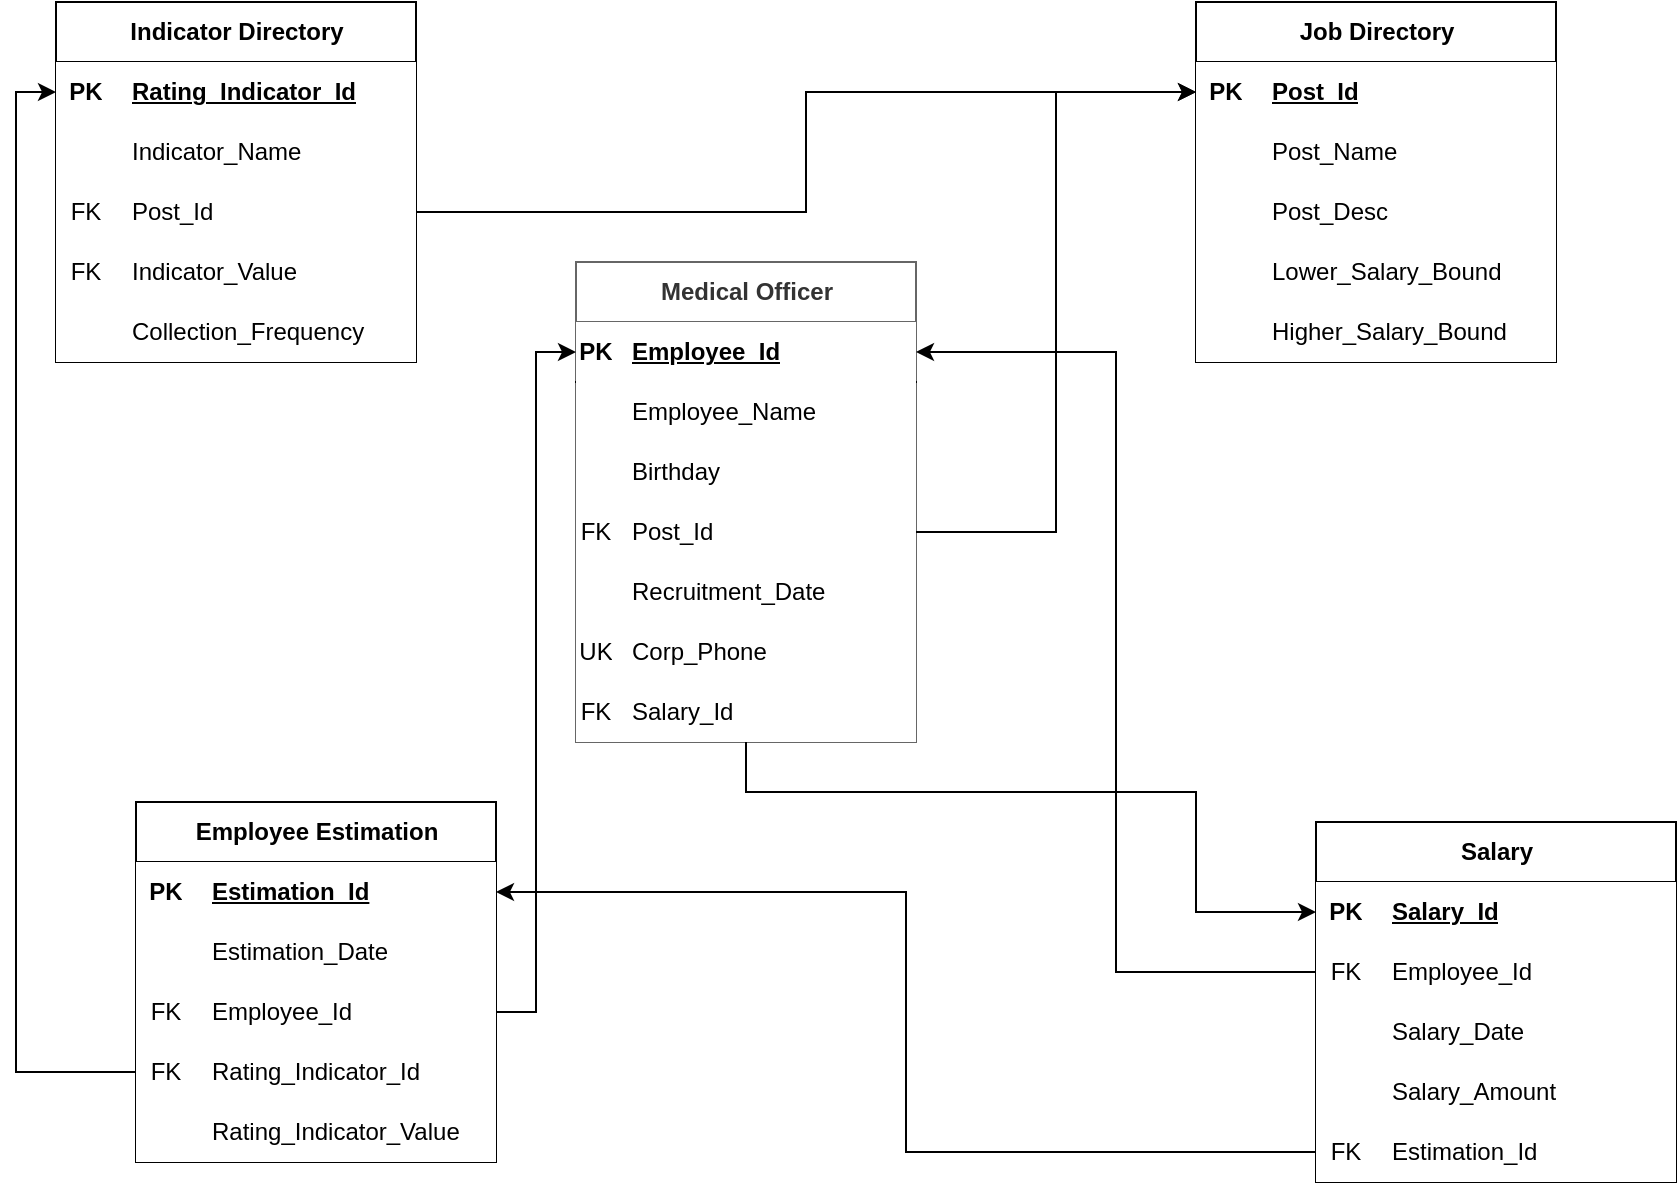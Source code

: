 <mxfile version="22.0.8" type="github">
  <diagram name="Страница — 1" id="zKT96YWZ9PQ_qWa-ZhKY">
    <mxGraphModel dx="995" dy="609" grid="1" gridSize="10" guides="1" tooltips="1" connect="1" arrows="1" fold="1" page="1" pageScale="1" pageWidth="827" pageHeight="1169" math="0" shadow="0">
      <root>
        <mxCell id="0" />
        <mxCell id="1" parent="0" />
        <mxCell id="txozZoUYV2aXUl3buHgu-1" value="Medical Officer" style="shape=table;startSize=30;container=1;collapsible=1;childLayout=tableLayout;fixedRows=1;rowLines=0;fontStyle=1;align=center;resizeLast=1;html=1;fillColor=#ffffff;strokeColor=#666666;fontColor=#333333;" vertex="1" parent="1">
          <mxGeometry x="480" y="200" width="170" height="240" as="geometry" />
        </mxCell>
        <mxCell id="txozZoUYV2aXUl3buHgu-2" value="" style="shape=tableRow;horizontal=0;startSize=0;swimlaneHead=0;swimlaneBody=0;fillColor=none;collapsible=0;dropTarget=0;points=[[0,0.5],[1,0.5]];portConstraint=eastwest;top=0;left=0;right=0;bottom=1;" vertex="1" parent="txozZoUYV2aXUl3buHgu-1">
          <mxGeometry y="30" width="170" height="30" as="geometry" />
        </mxCell>
        <mxCell id="txozZoUYV2aXUl3buHgu-3" value="PK" style="shape=partialRectangle;connectable=0;top=0;left=0;bottom=0;right=0;fontStyle=1;overflow=hidden;whiteSpace=wrap;html=1;" vertex="1" parent="txozZoUYV2aXUl3buHgu-2">
          <mxGeometry width="20" height="30" as="geometry">
            <mxRectangle width="20" height="30" as="alternateBounds" />
          </mxGeometry>
        </mxCell>
        <mxCell id="txozZoUYV2aXUl3buHgu-4" value="Employee_Id" style="shape=partialRectangle;connectable=0;top=0;left=0;bottom=0;right=0;align=left;spacingLeft=6;fontStyle=5;overflow=hidden;whiteSpace=wrap;html=1;strokeWidth=4;perimeterSpacing=2;" vertex="1" parent="txozZoUYV2aXUl3buHgu-2">
          <mxGeometry x="20" width="150" height="30" as="geometry">
            <mxRectangle width="150" height="30" as="alternateBounds" />
          </mxGeometry>
        </mxCell>
        <mxCell id="txozZoUYV2aXUl3buHgu-5" value="" style="shape=tableRow;horizontal=0;startSize=0;swimlaneHead=0;swimlaneBody=0;fillColor=none;collapsible=0;dropTarget=0;points=[[0,0.5],[1,0.5]];portConstraint=eastwest;top=0;left=0;right=0;bottom=0;" vertex="1" parent="txozZoUYV2aXUl3buHgu-1">
          <mxGeometry y="60" width="170" height="30" as="geometry" />
        </mxCell>
        <mxCell id="txozZoUYV2aXUl3buHgu-6" value="" style="shape=partialRectangle;connectable=0;top=0;left=0;bottom=0;right=0;editable=1;overflow=hidden;whiteSpace=wrap;html=1;" vertex="1" parent="txozZoUYV2aXUl3buHgu-5">
          <mxGeometry width="20" height="30" as="geometry">
            <mxRectangle width="20" height="30" as="alternateBounds" />
          </mxGeometry>
        </mxCell>
        <mxCell id="txozZoUYV2aXUl3buHgu-7" value="Employee_Name" style="shape=partialRectangle;connectable=0;top=0;left=0;bottom=0;right=0;align=left;spacingLeft=6;overflow=hidden;whiteSpace=wrap;html=1;" vertex="1" parent="txozZoUYV2aXUl3buHgu-5">
          <mxGeometry x="20" width="150" height="30" as="geometry">
            <mxRectangle width="150" height="30" as="alternateBounds" />
          </mxGeometry>
        </mxCell>
        <mxCell id="txozZoUYV2aXUl3buHgu-8" value="" style="shape=tableRow;horizontal=0;startSize=0;swimlaneHead=0;swimlaneBody=0;fillColor=none;collapsible=0;dropTarget=0;points=[[0,0.5],[1,0.5]];portConstraint=eastwest;top=0;left=0;right=0;bottom=0;" vertex="1" parent="txozZoUYV2aXUl3buHgu-1">
          <mxGeometry y="90" width="170" height="30" as="geometry" />
        </mxCell>
        <mxCell id="txozZoUYV2aXUl3buHgu-9" value="" style="shape=partialRectangle;connectable=0;top=0;left=0;bottom=0;right=0;editable=1;overflow=hidden;whiteSpace=wrap;html=1;" vertex="1" parent="txozZoUYV2aXUl3buHgu-8">
          <mxGeometry width="20" height="30" as="geometry">
            <mxRectangle width="20" height="30" as="alternateBounds" />
          </mxGeometry>
        </mxCell>
        <mxCell id="txozZoUYV2aXUl3buHgu-10" value="Birthday" style="shape=partialRectangle;connectable=0;top=0;left=0;bottom=0;right=0;align=left;spacingLeft=6;overflow=hidden;whiteSpace=wrap;html=1;" vertex="1" parent="txozZoUYV2aXUl3buHgu-8">
          <mxGeometry x="20" width="150" height="30" as="geometry">
            <mxRectangle width="150" height="30" as="alternateBounds" />
          </mxGeometry>
        </mxCell>
        <mxCell id="txozZoUYV2aXUl3buHgu-11" value="" style="shape=tableRow;horizontal=0;startSize=0;swimlaneHead=0;swimlaneBody=0;fillColor=none;collapsible=0;dropTarget=0;points=[[0,0.5],[1,0.5]];portConstraint=eastwest;top=0;left=0;right=0;bottom=0;strokeColor=#000000;" vertex="1" parent="txozZoUYV2aXUl3buHgu-1">
          <mxGeometry y="120" width="170" height="30" as="geometry" />
        </mxCell>
        <mxCell id="txozZoUYV2aXUl3buHgu-12" value="FK" style="shape=partialRectangle;connectable=0;top=0;left=0;bottom=0;right=0;editable=1;overflow=hidden;whiteSpace=wrap;html=1;" vertex="1" parent="txozZoUYV2aXUl3buHgu-11">
          <mxGeometry width="20" height="30" as="geometry">
            <mxRectangle width="20" height="30" as="alternateBounds" />
          </mxGeometry>
        </mxCell>
        <mxCell id="txozZoUYV2aXUl3buHgu-13" value="Post_Id" style="shape=partialRectangle;connectable=0;top=0;left=0;bottom=0;right=0;align=left;spacingLeft=6;overflow=hidden;whiteSpace=wrap;html=1;" vertex="1" parent="txozZoUYV2aXUl3buHgu-11">
          <mxGeometry x="20" width="150" height="30" as="geometry">
            <mxRectangle width="150" height="30" as="alternateBounds" />
          </mxGeometry>
        </mxCell>
        <mxCell id="txozZoUYV2aXUl3buHgu-18" style="shape=tableRow;horizontal=0;startSize=0;swimlaneHead=0;swimlaneBody=0;fillColor=none;collapsible=0;dropTarget=0;points=[[0,0.5],[1,0.5]];portConstraint=eastwest;top=0;left=0;right=0;bottom=0;strokeColor=#000000;" vertex="1" parent="txozZoUYV2aXUl3buHgu-1">
          <mxGeometry y="150" width="170" height="30" as="geometry" />
        </mxCell>
        <mxCell id="txozZoUYV2aXUl3buHgu-19" style="shape=partialRectangle;connectable=0;top=0;left=0;bottom=0;right=0;editable=1;overflow=hidden;whiteSpace=wrap;html=1;" vertex="1" parent="txozZoUYV2aXUl3buHgu-18">
          <mxGeometry width="20" height="30" as="geometry">
            <mxRectangle width="20" height="30" as="alternateBounds" />
          </mxGeometry>
        </mxCell>
        <mxCell id="txozZoUYV2aXUl3buHgu-20" value="Recruitment_Date" style="shape=partialRectangle;connectable=0;top=0;left=0;bottom=0;right=0;align=left;spacingLeft=6;overflow=hidden;whiteSpace=wrap;html=1;" vertex="1" parent="txozZoUYV2aXUl3buHgu-18">
          <mxGeometry x="20" width="150" height="30" as="geometry">
            <mxRectangle width="150" height="30" as="alternateBounds" />
          </mxGeometry>
        </mxCell>
        <mxCell id="txozZoUYV2aXUl3buHgu-21" style="shape=tableRow;horizontal=0;startSize=0;swimlaneHead=0;swimlaneBody=0;fillColor=none;collapsible=0;dropTarget=0;points=[[0,0.5],[1,0.5]];portConstraint=eastwest;top=0;left=0;right=0;bottom=0;strokeColor=#000000;" vertex="1" parent="txozZoUYV2aXUl3buHgu-1">
          <mxGeometry y="180" width="170" height="30" as="geometry" />
        </mxCell>
        <mxCell id="txozZoUYV2aXUl3buHgu-22" value="UK" style="shape=partialRectangle;connectable=0;top=0;left=0;bottom=0;right=0;editable=1;overflow=hidden;whiteSpace=wrap;html=1;" vertex="1" parent="txozZoUYV2aXUl3buHgu-21">
          <mxGeometry width="20" height="30" as="geometry">
            <mxRectangle width="20" height="30" as="alternateBounds" />
          </mxGeometry>
        </mxCell>
        <mxCell id="txozZoUYV2aXUl3buHgu-23" value="Corp_Phone" style="shape=partialRectangle;connectable=0;top=0;left=0;bottom=0;right=0;align=left;spacingLeft=6;overflow=hidden;whiteSpace=wrap;html=1;" vertex="1" parent="txozZoUYV2aXUl3buHgu-21">
          <mxGeometry x="20" width="150" height="30" as="geometry">
            <mxRectangle width="150" height="30" as="alternateBounds" />
          </mxGeometry>
        </mxCell>
        <mxCell id="txozZoUYV2aXUl3buHgu-24" style="shape=tableRow;horizontal=0;startSize=0;swimlaneHead=0;swimlaneBody=0;fillColor=none;collapsible=0;dropTarget=0;points=[[0,0.5],[1,0.5]];portConstraint=eastwest;top=0;left=0;right=0;bottom=0;strokeColor=#000000;" vertex="1" parent="txozZoUYV2aXUl3buHgu-1">
          <mxGeometry y="210" width="170" height="30" as="geometry" />
        </mxCell>
        <mxCell id="txozZoUYV2aXUl3buHgu-25" value="FK" style="shape=partialRectangle;connectable=0;top=0;left=0;bottom=0;right=0;editable=1;overflow=hidden;whiteSpace=wrap;html=1;" vertex="1" parent="txozZoUYV2aXUl3buHgu-24">
          <mxGeometry width="20" height="30" as="geometry">
            <mxRectangle width="20" height="30" as="alternateBounds" />
          </mxGeometry>
        </mxCell>
        <mxCell id="txozZoUYV2aXUl3buHgu-26" value="Salary_Id" style="shape=partialRectangle;connectable=0;top=0;left=0;bottom=0;right=0;align=left;spacingLeft=6;overflow=hidden;whiteSpace=wrap;html=1;" vertex="1" parent="txozZoUYV2aXUl3buHgu-24">
          <mxGeometry x="20" width="150" height="30" as="geometry">
            <mxRectangle width="150" height="30" as="alternateBounds" />
          </mxGeometry>
        </mxCell>
        <mxCell id="txozZoUYV2aXUl3buHgu-30" value="Job Directory" style="shape=table;startSize=30;container=1;collapsible=1;childLayout=tableLayout;fixedRows=1;rowLines=0;fontStyle=1;align=center;resizeLast=1;html=1;" vertex="1" parent="1">
          <mxGeometry x="790" y="70" width="180" height="180" as="geometry" />
        </mxCell>
        <mxCell id="txozZoUYV2aXUl3buHgu-31" value="" style="shape=tableRow;horizontal=0;startSize=0;swimlaneHead=0;swimlaneBody=0;fillColor=none;collapsible=0;dropTarget=0;points=[[0,0.5],[1,0.5]];portConstraint=eastwest;top=0;left=0;right=0;bottom=1;" vertex="1" parent="txozZoUYV2aXUl3buHgu-30">
          <mxGeometry y="30" width="180" height="30" as="geometry" />
        </mxCell>
        <mxCell id="txozZoUYV2aXUl3buHgu-32" value="PK" style="shape=partialRectangle;connectable=0;top=0;left=0;bottom=0;right=0;fontStyle=1;overflow=hidden;whiteSpace=wrap;html=1;" vertex="1" parent="txozZoUYV2aXUl3buHgu-31">
          <mxGeometry width="30" height="30" as="geometry">
            <mxRectangle width="30" height="30" as="alternateBounds" />
          </mxGeometry>
        </mxCell>
        <mxCell id="txozZoUYV2aXUl3buHgu-33" value="Post_Id" style="shape=partialRectangle;connectable=0;top=0;left=0;bottom=0;right=0;align=left;spacingLeft=6;fontStyle=5;overflow=hidden;whiteSpace=wrap;html=1;" vertex="1" parent="txozZoUYV2aXUl3buHgu-31">
          <mxGeometry x="30" width="150" height="30" as="geometry">
            <mxRectangle width="150" height="30" as="alternateBounds" />
          </mxGeometry>
        </mxCell>
        <mxCell id="txozZoUYV2aXUl3buHgu-34" value="" style="shape=tableRow;horizontal=0;startSize=0;swimlaneHead=0;swimlaneBody=0;fillColor=none;collapsible=0;dropTarget=0;points=[[0,0.5],[1,0.5]];portConstraint=eastwest;top=0;left=0;right=0;bottom=0;" vertex="1" parent="txozZoUYV2aXUl3buHgu-30">
          <mxGeometry y="60" width="180" height="30" as="geometry" />
        </mxCell>
        <mxCell id="txozZoUYV2aXUl3buHgu-35" value="" style="shape=partialRectangle;connectable=0;top=0;left=0;bottom=0;right=0;editable=1;overflow=hidden;whiteSpace=wrap;html=1;" vertex="1" parent="txozZoUYV2aXUl3buHgu-34">
          <mxGeometry width="30" height="30" as="geometry">
            <mxRectangle width="30" height="30" as="alternateBounds" />
          </mxGeometry>
        </mxCell>
        <mxCell id="txozZoUYV2aXUl3buHgu-36" value="Post_Name" style="shape=partialRectangle;connectable=0;top=0;left=0;bottom=0;right=0;align=left;spacingLeft=6;overflow=hidden;whiteSpace=wrap;html=1;" vertex="1" parent="txozZoUYV2aXUl3buHgu-34">
          <mxGeometry x="30" width="150" height="30" as="geometry">
            <mxRectangle width="150" height="30" as="alternateBounds" />
          </mxGeometry>
        </mxCell>
        <mxCell id="txozZoUYV2aXUl3buHgu-37" value="" style="shape=tableRow;horizontal=0;startSize=0;swimlaneHead=0;swimlaneBody=0;fillColor=none;collapsible=0;dropTarget=0;points=[[0,0.5],[1,0.5]];portConstraint=eastwest;top=0;left=0;right=0;bottom=0;" vertex="1" parent="txozZoUYV2aXUl3buHgu-30">
          <mxGeometry y="90" width="180" height="30" as="geometry" />
        </mxCell>
        <mxCell id="txozZoUYV2aXUl3buHgu-38" value="" style="shape=partialRectangle;connectable=0;top=0;left=0;bottom=0;right=0;editable=1;overflow=hidden;whiteSpace=wrap;html=1;" vertex="1" parent="txozZoUYV2aXUl3buHgu-37">
          <mxGeometry width="30" height="30" as="geometry">
            <mxRectangle width="30" height="30" as="alternateBounds" />
          </mxGeometry>
        </mxCell>
        <mxCell id="txozZoUYV2aXUl3buHgu-39" value="Post_Desc" style="shape=partialRectangle;connectable=0;top=0;left=0;bottom=0;right=0;align=left;spacingLeft=6;overflow=hidden;whiteSpace=wrap;html=1;" vertex="1" parent="txozZoUYV2aXUl3buHgu-37">
          <mxGeometry x="30" width="150" height="30" as="geometry">
            <mxRectangle width="150" height="30" as="alternateBounds" />
          </mxGeometry>
        </mxCell>
        <mxCell id="txozZoUYV2aXUl3buHgu-40" value="" style="shape=tableRow;horizontal=0;startSize=0;swimlaneHead=0;swimlaneBody=0;fillColor=none;collapsible=0;dropTarget=0;points=[[0,0.5],[1,0.5]];portConstraint=eastwest;top=0;left=0;right=0;bottom=0;" vertex="1" parent="txozZoUYV2aXUl3buHgu-30">
          <mxGeometry y="120" width="180" height="30" as="geometry" />
        </mxCell>
        <mxCell id="txozZoUYV2aXUl3buHgu-41" value="" style="shape=partialRectangle;connectable=0;top=0;left=0;bottom=0;right=0;editable=1;overflow=hidden;whiteSpace=wrap;html=1;" vertex="1" parent="txozZoUYV2aXUl3buHgu-40">
          <mxGeometry width="30" height="30" as="geometry">
            <mxRectangle width="30" height="30" as="alternateBounds" />
          </mxGeometry>
        </mxCell>
        <mxCell id="txozZoUYV2aXUl3buHgu-42" value="Lower_Salary_Bound" style="shape=partialRectangle;connectable=0;top=0;left=0;bottom=0;right=0;align=left;spacingLeft=6;overflow=hidden;whiteSpace=wrap;html=1;" vertex="1" parent="txozZoUYV2aXUl3buHgu-40">
          <mxGeometry x="30" width="150" height="30" as="geometry">
            <mxRectangle width="150" height="30" as="alternateBounds" />
          </mxGeometry>
        </mxCell>
        <mxCell id="txozZoUYV2aXUl3buHgu-45" style="shape=tableRow;horizontal=0;startSize=0;swimlaneHead=0;swimlaneBody=0;fillColor=none;collapsible=0;dropTarget=0;points=[[0,0.5],[1,0.5]];portConstraint=eastwest;top=0;left=0;right=0;bottom=0;" vertex="1" parent="txozZoUYV2aXUl3buHgu-30">
          <mxGeometry y="150" width="180" height="30" as="geometry" />
        </mxCell>
        <mxCell id="txozZoUYV2aXUl3buHgu-46" style="shape=partialRectangle;connectable=0;top=0;left=0;bottom=0;right=0;editable=1;overflow=hidden;whiteSpace=wrap;html=1;" vertex="1" parent="txozZoUYV2aXUl3buHgu-45">
          <mxGeometry width="30" height="30" as="geometry">
            <mxRectangle width="30" height="30" as="alternateBounds" />
          </mxGeometry>
        </mxCell>
        <mxCell id="txozZoUYV2aXUl3buHgu-47" value="Higher_Salary_Bound" style="shape=partialRectangle;connectable=0;top=0;left=0;bottom=0;right=0;align=left;spacingLeft=6;overflow=hidden;whiteSpace=wrap;html=1;" vertex="1" parent="txozZoUYV2aXUl3buHgu-45">
          <mxGeometry x="30" width="150" height="30" as="geometry">
            <mxRectangle width="150" height="30" as="alternateBounds" />
          </mxGeometry>
        </mxCell>
        <mxCell id="txozZoUYV2aXUl3buHgu-49" value="Salary" style="shape=table;startSize=30;container=1;collapsible=1;childLayout=tableLayout;fixedRows=1;rowLines=0;fontStyle=1;align=center;resizeLast=1;html=1;" vertex="1" parent="1">
          <mxGeometry x="850" y="480" width="180" height="180" as="geometry" />
        </mxCell>
        <mxCell id="txozZoUYV2aXUl3buHgu-50" value="" style="shape=tableRow;horizontal=0;startSize=0;swimlaneHead=0;swimlaneBody=0;fillColor=none;collapsible=0;dropTarget=0;points=[[0,0.5],[1,0.5]];portConstraint=eastwest;top=0;left=0;right=0;bottom=1;" vertex="1" parent="txozZoUYV2aXUl3buHgu-49">
          <mxGeometry y="30" width="180" height="30" as="geometry" />
        </mxCell>
        <mxCell id="txozZoUYV2aXUl3buHgu-51" value="PK" style="shape=partialRectangle;connectable=0;top=0;left=0;bottom=0;right=0;fontStyle=1;overflow=hidden;whiteSpace=wrap;html=1;" vertex="1" parent="txozZoUYV2aXUl3buHgu-50">
          <mxGeometry width="30" height="30" as="geometry">
            <mxRectangle width="30" height="30" as="alternateBounds" />
          </mxGeometry>
        </mxCell>
        <mxCell id="txozZoUYV2aXUl3buHgu-52" value="Salary_Id" style="shape=partialRectangle;connectable=0;top=0;left=0;bottom=0;right=0;align=left;spacingLeft=6;fontStyle=5;overflow=hidden;whiteSpace=wrap;html=1;" vertex="1" parent="txozZoUYV2aXUl3buHgu-50">
          <mxGeometry x="30" width="150" height="30" as="geometry">
            <mxRectangle width="150" height="30" as="alternateBounds" />
          </mxGeometry>
        </mxCell>
        <mxCell id="txozZoUYV2aXUl3buHgu-53" value="" style="shape=tableRow;horizontal=0;startSize=0;swimlaneHead=0;swimlaneBody=0;fillColor=none;collapsible=0;dropTarget=0;points=[[0,0.5],[1,0.5]];portConstraint=eastwest;top=0;left=0;right=0;bottom=0;" vertex="1" parent="txozZoUYV2aXUl3buHgu-49">
          <mxGeometry y="60" width="180" height="30" as="geometry" />
        </mxCell>
        <mxCell id="txozZoUYV2aXUl3buHgu-54" value="FK" style="shape=partialRectangle;connectable=0;top=0;left=0;bottom=0;right=0;editable=1;overflow=hidden;whiteSpace=wrap;html=1;" vertex="1" parent="txozZoUYV2aXUl3buHgu-53">
          <mxGeometry width="30" height="30" as="geometry">
            <mxRectangle width="30" height="30" as="alternateBounds" />
          </mxGeometry>
        </mxCell>
        <mxCell id="txozZoUYV2aXUl3buHgu-55" value="Employee_Id" style="shape=partialRectangle;connectable=0;top=0;left=0;bottom=0;right=0;align=left;spacingLeft=6;overflow=hidden;whiteSpace=wrap;html=1;" vertex="1" parent="txozZoUYV2aXUl3buHgu-53">
          <mxGeometry x="30" width="150" height="30" as="geometry">
            <mxRectangle width="150" height="30" as="alternateBounds" />
          </mxGeometry>
        </mxCell>
        <mxCell id="txozZoUYV2aXUl3buHgu-56" value="" style="shape=tableRow;horizontal=0;startSize=0;swimlaneHead=0;swimlaneBody=0;fillColor=none;collapsible=0;dropTarget=0;points=[[0,0.5],[1,0.5]];portConstraint=eastwest;top=0;left=0;right=0;bottom=0;" vertex="1" parent="txozZoUYV2aXUl3buHgu-49">
          <mxGeometry y="90" width="180" height="30" as="geometry" />
        </mxCell>
        <mxCell id="txozZoUYV2aXUl3buHgu-57" value="" style="shape=partialRectangle;connectable=0;top=0;left=0;bottom=0;right=0;editable=1;overflow=hidden;whiteSpace=wrap;html=1;" vertex="1" parent="txozZoUYV2aXUl3buHgu-56">
          <mxGeometry width="30" height="30" as="geometry">
            <mxRectangle width="30" height="30" as="alternateBounds" />
          </mxGeometry>
        </mxCell>
        <mxCell id="txozZoUYV2aXUl3buHgu-58" value="Salary_Date" style="shape=partialRectangle;connectable=0;top=0;left=0;bottom=0;right=0;align=left;spacingLeft=6;overflow=hidden;whiteSpace=wrap;html=1;" vertex="1" parent="txozZoUYV2aXUl3buHgu-56">
          <mxGeometry x="30" width="150" height="30" as="geometry">
            <mxRectangle width="150" height="30" as="alternateBounds" />
          </mxGeometry>
        </mxCell>
        <mxCell id="txozZoUYV2aXUl3buHgu-59" value="" style="shape=tableRow;horizontal=0;startSize=0;swimlaneHead=0;swimlaneBody=0;fillColor=none;collapsible=0;dropTarget=0;points=[[0,0.5],[1,0.5]];portConstraint=eastwest;top=0;left=0;right=0;bottom=0;" vertex="1" parent="txozZoUYV2aXUl3buHgu-49">
          <mxGeometry y="120" width="180" height="30" as="geometry" />
        </mxCell>
        <mxCell id="txozZoUYV2aXUl3buHgu-60" value="" style="shape=partialRectangle;connectable=0;top=0;left=0;bottom=0;right=0;editable=1;overflow=hidden;whiteSpace=wrap;html=1;" vertex="1" parent="txozZoUYV2aXUl3buHgu-59">
          <mxGeometry width="30" height="30" as="geometry">
            <mxRectangle width="30" height="30" as="alternateBounds" />
          </mxGeometry>
        </mxCell>
        <mxCell id="txozZoUYV2aXUl3buHgu-61" value="Salary_Amount" style="shape=partialRectangle;connectable=0;top=0;left=0;bottom=0;right=0;align=left;spacingLeft=6;overflow=hidden;whiteSpace=wrap;html=1;" vertex="1" parent="txozZoUYV2aXUl3buHgu-59">
          <mxGeometry x="30" width="150" height="30" as="geometry">
            <mxRectangle width="150" height="30" as="alternateBounds" />
          </mxGeometry>
        </mxCell>
        <mxCell id="txozZoUYV2aXUl3buHgu-67" style="shape=tableRow;horizontal=0;startSize=0;swimlaneHead=0;swimlaneBody=0;fillColor=none;collapsible=0;dropTarget=0;points=[[0,0.5],[1,0.5]];portConstraint=eastwest;top=0;left=0;right=0;bottom=0;" vertex="1" parent="txozZoUYV2aXUl3buHgu-49">
          <mxGeometry y="150" width="180" height="30" as="geometry" />
        </mxCell>
        <mxCell id="txozZoUYV2aXUl3buHgu-68" value="FK" style="shape=partialRectangle;connectable=0;top=0;left=0;bottom=0;right=0;editable=1;overflow=hidden;whiteSpace=wrap;html=1;" vertex="1" parent="txozZoUYV2aXUl3buHgu-67">
          <mxGeometry width="30" height="30" as="geometry">
            <mxRectangle width="30" height="30" as="alternateBounds" />
          </mxGeometry>
        </mxCell>
        <mxCell id="txozZoUYV2aXUl3buHgu-69" value="Estimation_Id" style="shape=partialRectangle;connectable=0;top=0;left=0;bottom=0;right=0;align=left;spacingLeft=6;overflow=hidden;whiteSpace=wrap;html=1;" vertex="1" parent="txozZoUYV2aXUl3buHgu-67">
          <mxGeometry x="30" width="150" height="30" as="geometry">
            <mxRectangle width="150" height="30" as="alternateBounds" />
          </mxGeometry>
        </mxCell>
        <mxCell id="txozZoUYV2aXUl3buHgu-64" style="edgeStyle=orthogonalEdgeStyle;rounded=0;orthogonalLoop=1;jettySize=auto;html=1;" edge="1" parent="1" source="txozZoUYV2aXUl3buHgu-11" target="txozZoUYV2aXUl3buHgu-31">
          <mxGeometry relative="1" as="geometry" />
        </mxCell>
        <mxCell id="txozZoUYV2aXUl3buHgu-65" style="edgeStyle=orthogonalEdgeStyle;rounded=0;orthogonalLoop=1;jettySize=auto;html=1;" edge="1" parent="1" source="txozZoUYV2aXUl3buHgu-24" target="txozZoUYV2aXUl3buHgu-50">
          <mxGeometry relative="1" as="geometry">
            <Array as="points">
              <mxPoint x="790" y="465" />
            </Array>
          </mxGeometry>
        </mxCell>
        <mxCell id="txozZoUYV2aXUl3buHgu-85" value="Employee Estimation" style="shape=table;startSize=30;container=1;collapsible=1;childLayout=tableLayout;fixedRows=1;rowLines=0;fontStyle=1;align=center;resizeLast=1;html=1;" vertex="1" parent="1">
          <mxGeometry x="260" y="470" width="180" height="180" as="geometry" />
        </mxCell>
        <mxCell id="txozZoUYV2aXUl3buHgu-86" value="" style="shape=tableRow;horizontal=0;startSize=0;swimlaneHead=0;swimlaneBody=0;fillColor=none;collapsible=0;dropTarget=0;points=[[0,0.5],[1,0.5]];portConstraint=eastwest;top=0;left=0;right=0;bottom=1;" vertex="1" parent="txozZoUYV2aXUl3buHgu-85">
          <mxGeometry y="30" width="180" height="30" as="geometry" />
        </mxCell>
        <mxCell id="txozZoUYV2aXUl3buHgu-87" value="PK" style="shape=partialRectangle;connectable=0;top=0;left=0;bottom=0;right=0;fontStyle=1;overflow=hidden;whiteSpace=wrap;html=1;" vertex="1" parent="txozZoUYV2aXUl3buHgu-86">
          <mxGeometry width="30" height="30" as="geometry">
            <mxRectangle width="30" height="30" as="alternateBounds" />
          </mxGeometry>
        </mxCell>
        <mxCell id="txozZoUYV2aXUl3buHgu-88" value="Estimation_Id" style="shape=partialRectangle;connectable=0;top=0;left=0;bottom=0;right=0;align=left;spacingLeft=6;fontStyle=5;overflow=hidden;whiteSpace=wrap;html=1;" vertex="1" parent="txozZoUYV2aXUl3buHgu-86">
          <mxGeometry x="30" width="150" height="30" as="geometry">
            <mxRectangle width="150" height="30" as="alternateBounds" />
          </mxGeometry>
        </mxCell>
        <mxCell id="txozZoUYV2aXUl3buHgu-89" value="" style="shape=tableRow;horizontal=0;startSize=0;swimlaneHead=0;swimlaneBody=0;fillColor=none;collapsible=0;dropTarget=0;points=[[0,0.5],[1,0.5]];portConstraint=eastwest;top=0;left=0;right=0;bottom=0;" vertex="1" parent="txozZoUYV2aXUl3buHgu-85">
          <mxGeometry y="60" width="180" height="30" as="geometry" />
        </mxCell>
        <mxCell id="txozZoUYV2aXUl3buHgu-90" value="" style="shape=partialRectangle;connectable=0;top=0;left=0;bottom=0;right=0;editable=1;overflow=hidden;whiteSpace=wrap;html=1;" vertex="1" parent="txozZoUYV2aXUl3buHgu-89">
          <mxGeometry width="30" height="30" as="geometry">
            <mxRectangle width="30" height="30" as="alternateBounds" />
          </mxGeometry>
        </mxCell>
        <mxCell id="txozZoUYV2aXUl3buHgu-91" value="Estimation_Date" style="shape=partialRectangle;connectable=0;top=0;left=0;bottom=0;right=0;align=left;spacingLeft=6;overflow=hidden;whiteSpace=wrap;html=1;" vertex="1" parent="txozZoUYV2aXUl3buHgu-89">
          <mxGeometry x="30" width="150" height="30" as="geometry">
            <mxRectangle width="150" height="30" as="alternateBounds" />
          </mxGeometry>
        </mxCell>
        <mxCell id="txozZoUYV2aXUl3buHgu-92" value="" style="shape=tableRow;horizontal=0;startSize=0;swimlaneHead=0;swimlaneBody=0;fillColor=none;collapsible=0;dropTarget=0;points=[[0,0.5],[1,0.5]];portConstraint=eastwest;top=0;left=0;right=0;bottom=0;" vertex="1" parent="txozZoUYV2aXUl3buHgu-85">
          <mxGeometry y="90" width="180" height="30" as="geometry" />
        </mxCell>
        <mxCell id="txozZoUYV2aXUl3buHgu-93" value="FK" style="shape=partialRectangle;connectable=0;top=0;left=0;bottom=0;right=0;editable=1;overflow=hidden;whiteSpace=wrap;html=1;" vertex="1" parent="txozZoUYV2aXUl3buHgu-92">
          <mxGeometry width="30" height="30" as="geometry">
            <mxRectangle width="30" height="30" as="alternateBounds" />
          </mxGeometry>
        </mxCell>
        <mxCell id="txozZoUYV2aXUl3buHgu-94" value="Employee_Id" style="shape=partialRectangle;connectable=0;top=0;left=0;bottom=0;right=0;align=left;spacingLeft=6;overflow=hidden;whiteSpace=wrap;html=1;" vertex="1" parent="txozZoUYV2aXUl3buHgu-92">
          <mxGeometry x="30" width="150" height="30" as="geometry">
            <mxRectangle width="150" height="30" as="alternateBounds" />
          </mxGeometry>
        </mxCell>
        <mxCell id="txozZoUYV2aXUl3buHgu-95" value="" style="shape=tableRow;horizontal=0;startSize=0;swimlaneHead=0;swimlaneBody=0;fillColor=none;collapsible=0;dropTarget=0;points=[[0,0.5],[1,0.5]];portConstraint=eastwest;top=0;left=0;right=0;bottom=0;" vertex="1" parent="txozZoUYV2aXUl3buHgu-85">
          <mxGeometry y="120" width="180" height="30" as="geometry" />
        </mxCell>
        <mxCell id="txozZoUYV2aXUl3buHgu-96" value="FK" style="shape=partialRectangle;connectable=0;top=0;left=0;bottom=0;right=0;editable=1;overflow=hidden;whiteSpace=wrap;html=1;" vertex="1" parent="txozZoUYV2aXUl3buHgu-95">
          <mxGeometry width="30" height="30" as="geometry">
            <mxRectangle width="30" height="30" as="alternateBounds" />
          </mxGeometry>
        </mxCell>
        <mxCell id="txozZoUYV2aXUl3buHgu-97" value="Rating_Indicator_Id" style="shape=partialRectangle;connectable=0;top=0;left=0;bottom=0;right=0;align=left;spacingLeft=6;overflow=hidden;whiteSpace=wrap;html=1;" vertex="1" parent="txozZoUYV2aXUl3buHgu-95">
          <mxGeometry x="30" width="150" height="30" as="geometry">
            <mxRectangle width="150" height="30" as="alternateBounds" />
          </mxGeometry>
        </mxCell>
        <mxCell id="txozZoUYV2aXUl3buHgu-98" style="shape=tableRow;horizontal=0;startSize=0;swimlaneHead=0;swimlaneBody=0;fillColor=none;collapsible=0;dropTarget=0;points=[[0,0.5],[1,0.5]];portConstraint=eastwest;top=0;left=0;right=0;bottom=0;" vertex="1" parent="txozZoUYV2aXUl3buHgu-85">
          <mxGeometry y="150" width="180" height="30" as="geometry" />
        </mxCell>
        <mxCell id="txozZoUYV2aXUl3buHgu-99" style="shape=partialRectangle;connectable=0;top=0;left=0;bottom=0;right=0;editable=1;overflow=hidden;whiteSpace=wrap;html=1;" vertex="1" parent="txozZoUYV2aXUl3buHgu-98">
          <mxGeometry width="30" height="30" as="geometry">
            <mxRectangle width="30" height="30" as="alternateBounds" />
          </mxGeometry>
        </mxCell>
        <mxCell id="txozZoUYV2aXUl3buHgu-100" value="Rating_Indicator_Value" style="shape=partialRectangle;connectable=0;top=0;left=0;bottom=0;right=0;align=left;spacingLeft=6;overflow=hidden;whiteSpace=wrap;html=1;" vertex="1" parent="txozZoUYV2aXUl3buHgu-98">
          <mxGeometry x="30" width="150" height="30" as="geometry">
            <mxRectangle width="150" height="30" as="alternateBounds" />
          </mxGeometry>
        </mxCell>
        <mxCell id="txozZoUYV2aXUl3buHgu-110" style="edgeStyle=orthogonalEdgeStyle;rounded=0;orthogonalLoop=1;jettySize=auto;html=1;" edge="1" parent="1" source="txozZoUYV2aXUl3buHgu-67" target="txozZoUYV2aXUl3buHgu-86">
          <mxGeometry relative="1" as="geometry" />
        </mxCell>
        <mxCell id="txozZoUYV2aXUl3buHgu-114" style="edgeStyle=orthogonalEdgeStyle;rounded=0;orthogonalLoop=1;jettySize=auto;html=1;entryX=0;entryY=0.5;entryDx=0;entryDy=0;" edge="1" parent="1" source="txozZoUYV2aXUl3buHgu-92" target="txozZoUYV2aXUl3buHgu-2">
          <mxGeometry relative="1" as="geometry" />
        </mxCell>
        <mxCell id="txozZoUYV2aXUl3buHgu-115" style="edgeStyle=orthogonalEdgeStyle;rounded=0;orthogonalLoop=1;jettySize=auto;html=1;" edge="1" parent="1" source="txozZoUYV2aXUl3buHgu-53" target="txozZoUYV2aXUl3buHgu-2">
          <mxGeometry relative="1" as="geometry" />
        </mxCell>
        <mxCell id="txozZoUYV2aXUl3buHgu-116" value="Indicator Directory" style="shape=table;startSize=30;container=1;collapsible=1;childLayout=tableLayout;fixedRows=1;rowLines=0;fontStyle=1;align=center;resizeLast=1;html=1;" vertex="1" parent="1">
          <mxGeometry x="220" y="70" width="180" height="180" as="geometry" />
        </mxCell>
        <mxCell id="txozZoUYV2aXUl3buHgu-117" value="" style="shape=tableRow;horizontal=0;startSize=0;swimlaneHead=0;swimlaneBody=0;fillColor=none;collapsible=0;dropTarget=0;points=[[0,0.5],[1,0.5]];portConstraint=eastwest;top=0;left=0;right=0;bottom=1;" vertex="1" parent="txozZoUYV2aXUl3buHgu-116">
          <mxGeometry y="30" width="180" height="30" as="geometry" />
        </mxCell>
        <mxCell id="txozZoUYV2aXUl3buHgu-118" value="PK" style="shape=partialRectangle;connectable=0;top=0;left=0;bottom=0;right=0;fontStyle=1;overflow=hidden;whiteSpace=wrap;html=1;" vertex="1" parent="txozZoUYV2aXUl3buHgu-117">
          <mxGeometry width="30" height="30" as="geometry">
            <mxRectangle width="30" height="30" as="alternateBounds" />
          </mxGeometry>
        </mxCell>
        <mxCell id="txozZoUYV2aXUl3buHgu-119" value="Rating_Indicator_Id" style="shape=partialRectangle;connectable=0;top=0;left=0;bottom=0;right=0;align=left;spacingLeft=6;fontStyle=5;overflow=hidden;whiteSpace=wrap;html=1;" vertex="1" parent="txozZoUYV2aXUl3buHgu-117">
          <mxGeometry x="30" width="150" height="30" as="geometry">
            <mxRectangle width="150" height="30" as="alternateBounds" />
          </mxGeometry>
        </mxCell>
        <mxCell id="txozZoUYV2aXUl3buHgu-120" value="" style="shape=tableRow;horizontal=0;startSize=0;swimlaneHead=0;swimlaneBody=0;fillColor=none;collapsible=0;dropTarget=0;points=[[0,0.5],[1,0.5]];portConstraint=eastwest;top=0;left=0;right=0;bottom=0;" vertex="1" parent="txozZoUYV2aXUl3buHgu-116">
          <mxGeometry y="60" width="180" height="30" as="geometry" />
        </mxCell>
        <mxCell id="txozZoUYV2aXUl3buHgu-121" value="" style="shape=partialRectangle;connectable=0;top=0;left=0;bottom=0;right=0;editable=1;overflow=hidden;whiteSpace=wrap;html=1;" vertex="1" parent="txozZoUYV2aXUl3buHgu-120">
          <mxGeometry width="30" height="30" as="geometry">
            <mxRectangle width="30" height="30" as="alternateBounds" />
          </mxGeometry>
        </mxCell>
        <mxCell id="txozZoUYV2aXUl3buHgu-122" value="Indicator_Name" style="shape=partialRectangle;connectable=0;top=0;left=0;bottom=0;right=0;align=left;spacingLeft=6;overflow=hidden;whiteSpace=wrap;html=1;" vertex="1" parent="txozZoUYV2aXUl3buHgu-120">
          <mxGeometry x="30" width="150" height="30" as="geometry">
            <mxRectangle width="150" height="30" as="alternateBounds" />
          </mxGeometry>
        </mxCell>
        <mxCell id="txozZoUYV2aXUl3buHgu-123" value="" style="shape=tableRow;horizontal=0;startSize=0;swimlaneHead=0;swimlaneBody=0;fillColor=none;collapsible=0;dropTarget=0;points=[[0,0.5],[1,0.5]];portConstraint=eastwest;top=0;left=0;right=0;bottom=0;" vertex="1" parent="txozZoUYV2aXUl3buHgu-116">
          <mxGeometry y="90" width="180" height="30" as="geometry" />
        </mxCell>
        <mxCell id="txozZoUYV2aXUl3buHgu-124" value="FK" style="shape=partialRectangle;connectable=0;top=0;left=0;bottom=0;right=0;editable=1;overflow=hidden;whiteSpace=wrap;html=1;" vertex="1" parent="txozZoUYV2aXUl3buHgu-123">
          <mxGeometry width="30" height="30" as="geometry">
            <mxRectangle width="30" height="30" as="alternateBounds" />
          </mxGeometry>
        </mxCell>
        <mxCell id="txozZoUYV2aXUl3buHgu-125" value="Post_Id" style="shape=partialRectangle;connectable=0;top=0;left=0;bottom=0;right=0;align=left;spacingLeft=6;overflow=hidden;whiteSpace=wrap;html=1;" vertex="1" parent="txozZoUYV2aXUl3buHgu-123">
          <mxGeometry x="30" width="150" height="30" as="geometry">
            <mxRectangle width="150" height="30" as="alternateBounds" />
          </mxGeometry>
        </mxCell>
        <mxCell id="txozZoUYV2aXUl3buHgu-126" value="" style="shape=tableRow;horizontal=0;startSize=0;swimlaneHead=0;swimlaneBody=0;fillColor=none;collapsible=0;dropTarget=0;points=[[0,0.5],[1,0.5]];portConstraint=eastwest;top=0;left=0;right=0;bottom=0;" vertex="1" parent="txozZoUYV2aXUl3buHgu-116">
          <mxGeometry y="120" width="180" height="30" as="geometry" />
        </mxCell>
        <mxCell id="txozZoUYV2aXUl3buHgu-127" value="FK" style="shape=partialRectangle;connectable=0;top=0;left=0;bottom=0;right=0;editable=1;overflow=hidden;whiteSpace=wrap;html=1;" vertex="1" parent="txozZoUYV2aXUl3buHgu-126">
          <mxGeometry width="30" height="30" as="geometry">
            <mxRectangle width="30" height="30" as="alternateBounds" />
          </mxGeometry>
        </mxCell>
        <mxCell id="txozZoUYV2aXUl3buHgu-128" value="Indicator_Value" style="shape=partialRectangle;connectable=0;top=0;left=0;bottom=0;right=0;align=left;spacingLeft=6;overflow=hidden;whiteSpace=wrap;html=1;" vertex="1" parent="txozZoUYV2aXUl3buHgu-126">
          <mxGeometry x="30" width="150" height="30" as="geometry">
            <mxRectangle width="150" height="30" as="alternateBounds" />
          </mxGeometry>
        </mxCell>
        <mxCell id="txozZoUYV2aXUl3buHgu-129" style="shape=tableRow;horizontal=0;startSize=0;swimlaneHead=0;swimlaneBody=0;fillColor=none;collapsible=0;dropTarget=0;points=[[0,0.5],[1,0.5]];portConstraint=eastwest;top=0;left=0;right=0;bottom=0;" vertex="1" parent="txozZoUYV2aXUl3buHgu-116">
          <mxGeometry y="150" width="180" height="30" as="geometry" />
        </mxCell>
        <mxCell id="txozZoUYV2aXUl3buHgu-130" style="shape=partialRectangle;connectable=0;top=0;left=0;bottom=0;right=0;editable=1;overflow=hidden;whiteSpace=wrap;html=1;" vertex="1" parent="txozZoUYV2aXUl3buHgu-129">
          <mxGeometry width="30" height="30" as="geometry">
            <mxRectangle width="30" height="30" as="alternateBounds" />
          </mxGeometry>
        </mxCell>
        <mxCell id="txozZoUYV2aXUl3buHgu-131" value="Collection_Frequency&amp;nbsp;" style="shape=partialRectangle;connectable=0;top=0;left=0;bottom=0;right=0;align=left;spacingLeft=6;overflow=hidden;whiteSpace=wrap;html=1;" vertex="1" parent="txozZoUYV2aXUl3buHgu-129">
          <mxGeometry x="30" width="150" height="30" as="geometry">
            <mxRectangle width="150" height="30" as="alternateBounds" />
          </mxGeometry>
        </mxCell>
        <mxCell id="txozZoUYV2aXUl3buHgu-132" style="edgeStyle=orthogonalEdgeStyle;rounded=0;orthogonalLoop=1;jettySize=auto;html=1;entryX=0;entryY=0.5;entryDx=0;entryDy=0;" edge="1" parent="1" source="txozZoUYV2aXUl3buHgu-95" target="txozZoUYV2aXUl3buHgu-117">
          <mxGeometry relative="1" as="geometry" />
        </mxCell>
        <mxCell id="txozZoUYV2aXUl3buHgu-136" style="edgeStyle=orthogonalEdgeStyle;rounded=0;orthogonalLoop=1;jettySize=auto;html=1;" edge="1" parent="1" source="txozZoUYV2aXUl3buHgu-123" target="txozZoUYV2aXUl3buHgu-31">
          <mxGeometry relative="1" as="geometry" />
        </mxCell>
      </root>
    </mxGraphModel>
  </diagram>
</mxfile>
